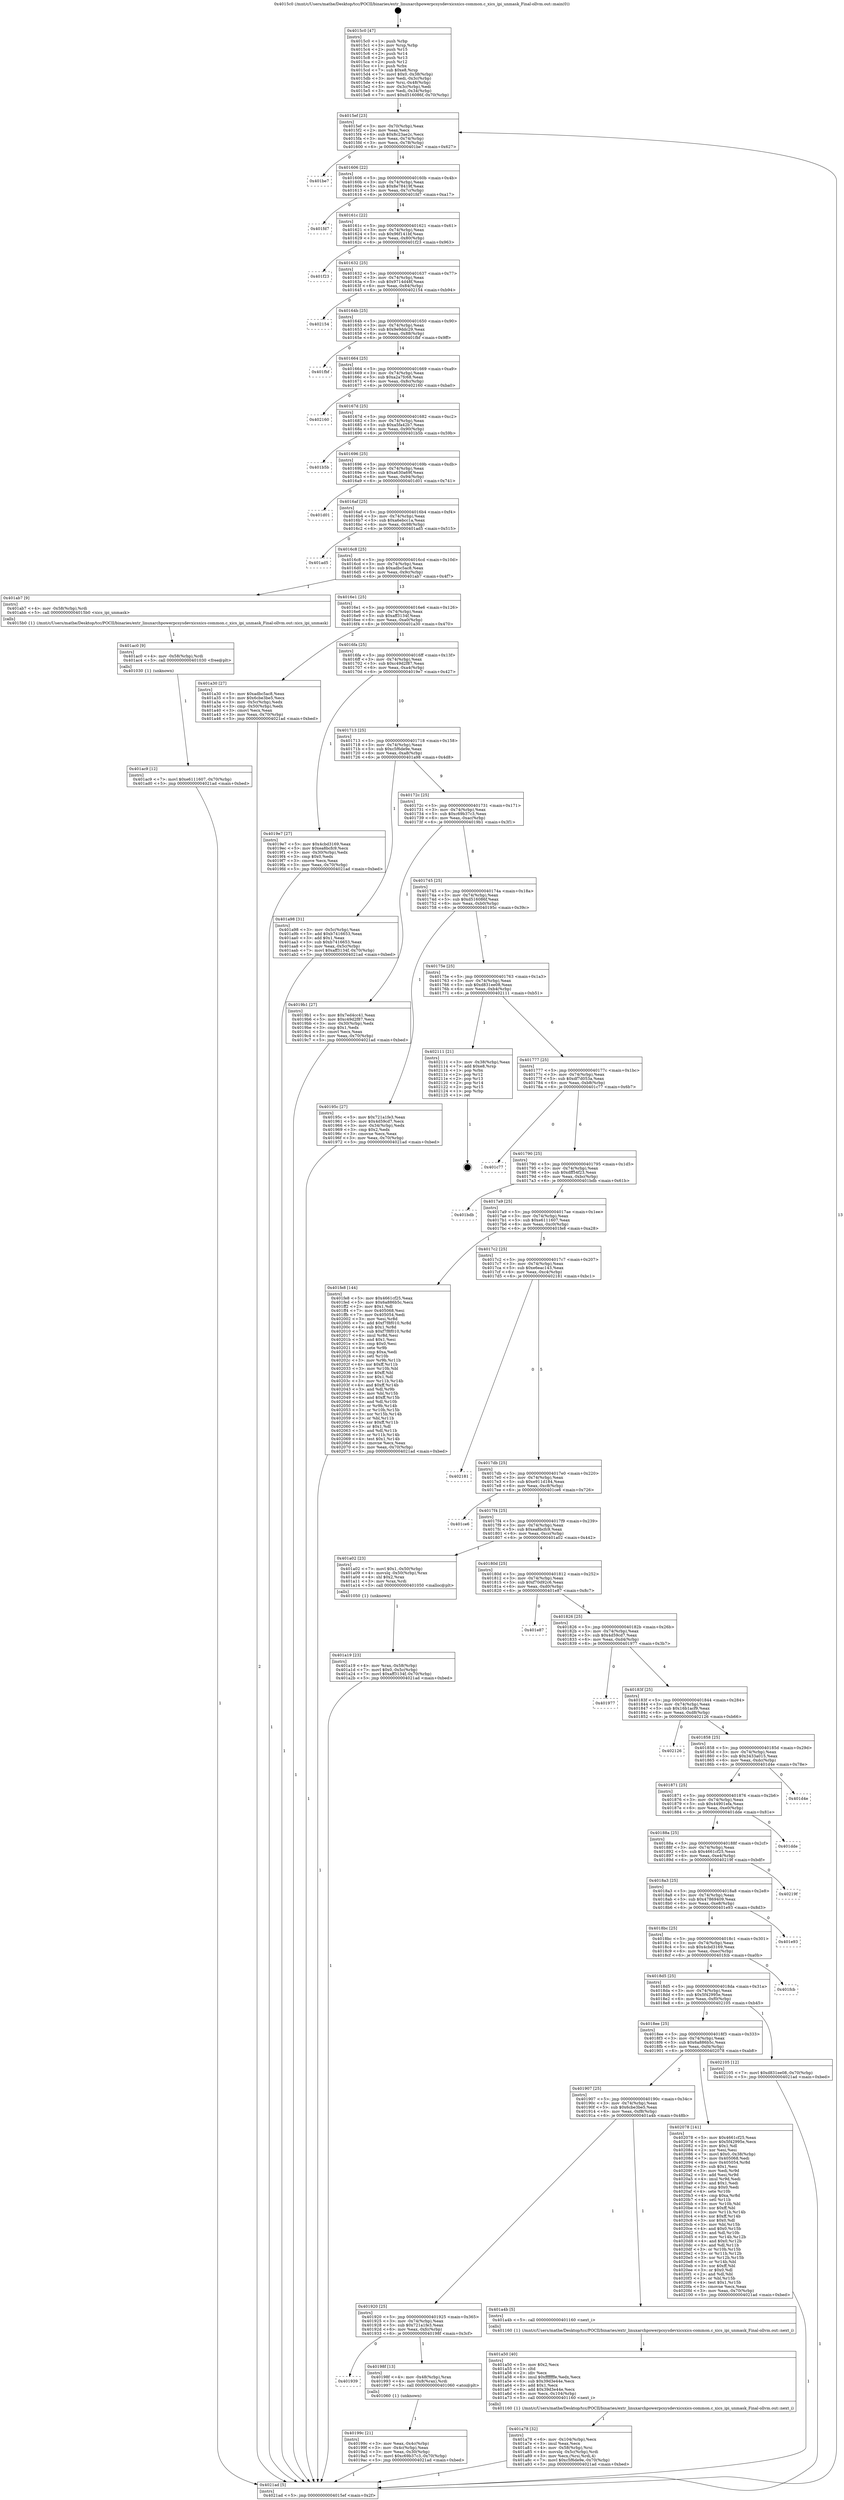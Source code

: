 digraph "0x4015c0" {
  label = "0x4015c0 (/mnt/c/Users/mathe/Desktop/tcc/POCII/binaries/extr_linuxarchpowerpcsysdevxicsxics-common.c_xics_ipi_unmask_Final-ollvm.out::main(0))"
  labelloc = "t"
  node[shape=record]

  Entry [label="",width=0.3,height=0.3,shape=circle,fillcolor=black,style=filled]
  "0x4015ef" [label="{
     0x4015ef [23]\l
     | [instrs]\l
     &nbsp;&nbsp;0x4015ef \<+3\>: mov -0x70(%rbp),%eax\l
     &nbsp;&nbsp;0x4015f2 \<+2\>: mov %eax,%ecx\l
     &nbsp;&nbsp;0x4015f4 \<+6\>: sub $0x8c23ae2c,%ecx\l
     &nbsp;&nbsp;0x4015fa \<+3\>: mov %eax,-0x74(%rbp)\l
     &nbsp;&nbsp;0x4015fd \<+3\>: mov %ecx,-0x78(%rbp)\l
     &nbsp;&nbsp;0x401600 \<+6\>: je 0000000000401be7 \<main+0x627\>\l
  }"]
  "0x401be7" [label="{
     0x401be7\l
  }", style=dashed]
  "0x401606" [label="{
     0x401606 [22]\l
     | [instrs]\l
     &nbsp;&nbsp;0x401606 \<+5\>: jmp 000000000040160b \<main+0x4b\>\l
     &nbsp;&nbsp;0x40160b \<+3\>: mov -0x74(%rbp),%eax\l
     &nbsp;&nbsp;0x40160e \<+5\>: sub $0x8e78419f,%eax\l
     &nbsp;&nbsp;0x401613 \<+3\>: mov %eax,-0x7c(%rbp)\l
     &nbsp;&nbsp;0x401616 \<+6\>: je 0000000000401fd7 \<main+0xa17\>\l
  }"]
  Exit [label="",width=0.3,height=0.3,shape=circle,fillcolor=black,style=filled,peripheries=2]
  "0x401fd7" [label="{
     0x401fd7\l
  }", style=dashed]
  "0x40161c" [label="{
     0x40161c [22]\l
     | [instrs]\l
     &nbsp;&nbsp;0x40161c \<+5\>: jmp 0000000000401621 \<main+0x61\>\l
     &nbsp;&nbsp;0x401621 \<+3\>: mov -0x74(%rbp),%eax\l
     &nbsp;&nbsp;0x401624 \<+5\>: sub $0x96f141bf,%eax\l
     &nbsp;&nbsp;0x401629 \<+3\>: mov %eax,-0x80(%rbp)\l
     &nbsp;&nbsp;0x40162c \<+6\>: je 0000000000401f23 \<main+0x963\>\l
  }"]
  "0x401ac9" [label="{
     0x401ac9 [12]\l
     | [instrs]\l
     &nbsp;&nbsp;0x401ac9 \<+7\>: movl $0xe6111607,-0x70(%rbp)\l
     &nbsp;&nbsp;0x401ad0 \<+5\>: jmp 00000000004021ad \<main+0xbed\>\l
  }"]
  "0x401f23" [label="{
     0x401f23\l
  }", style=dashed]
  "0x401632" [label="{
     0x401632 [25]\l
     | [instrs]\l
     &nbsp;&nbsp;0x401632 \<+5\>: jmp 0000000000401637 \<main+0x77\>\l
     &nbsp;&nbsp;0x401637 \<+3\>: mov -0x74(%rbp),%eax\l
     &nbsp;&nbsp;0x40163a \<+5\>: sub $0x9714d48f,%eax\l
     &nbsp;&nbsp;0x40163f \<+6\>: mov %eax,-0x84(%rbp)\l
     &nbsp;&nbsp;0x401645 \<+6\>: je 0000000000402154 \<main+0xb94\>\l
  }"]
  "0x401ac0" [label="{
     0x401ac0 [9]\l
     | [instrs]\l
     &nbsp;&nbsp;0x401ac0 \<+4\>: mov -0x58(%rbp),%rdi\l
     &nbsp;&nbsp;0x401ac4 \<+5\>: call 0000000000401030 \<free@plt\>\l
     | [calls]\l
     &nbsp;&nbsp;0x401030 \{1\} (unknown)\l
  }"]
  "0x402154" [label="{
     0x402154\l
  }", style=dashed]
  "0x40164b" [label="{
     0x40164b [25]\l
     | [instrs]\l
     &nbsp;&nbsp;0x40164b \<+5\>: jmp 0000000000401650 \<main+0x90\>\l
     &nbsp;&nbsp;0x401650 \<+3\>: mov -0x74(%rbp),%eax\l
     &nbsp;&nbsp;0x401653 \<+5\>: sub $0x9e9ddc29,%eax\l
     &nbsp;&nbsp;0x401658 \<+6\>: mov %eax,-0x88(%rbp)\l
     &nbsp;&nbsp;0x40165e \<+6\>: je 0000000000401fbf \<main+0x9ff\>\l
  }"]
  "0x401a78" [label="{
     0x401a78 [32]\l
     | [instrs]\l
     &nbsp;&nbsp;0x401a78 \<+6\>: mov -0x104(%rbp),%ecx\l
     &nbsp;&nbsp;0x401a7e \<+3\>: imul %eax,%ecx\l
     &nbsp;&nbsp;0x401a81 \<+4\>: mov -0x58(%rbp),%rsi\l
     &nbsp;&nbsp;0x401a85 \<+4\>: movslq -0x5c(%rbp),%rdi\l
     &nbsp;&nbsp;0x401a89 \<+3\>: mov %ecx,(%rsi,%rdi,4)\l
     &nbsp;&nbsp;0x401a8c \<+7\>: movl $0xc5f6de9e,-0x70(%rbp)\l
     &nbsp;&nbsp;0x401a93 \<+5\>: jmp 00000000004021ad \<main+0xbed\>\l
  }"]
  "0x401fbf" [label="{
     0x401fbf\l
  }", style=dashed]
  "0x401664" [label="{
     0x401664 [25]\l
     | [instrs]\l
     &nbsp;&nbsp;0x401664 \<+5\>: jmp 0000000000401669 \<main+0xa9\>\l
     &nbsp;&nbsp;0x401669 \<+3\>: mov -0x74(%rbp),%eax\l
     &nbsp;&nbsp;0x40166c \<+5\>: sub $0xa2a7fc68,%eax\l
     &nbsp;&nbsp;0x401671 \<+6\>: mov %eax,-0x8c(%rbp)\l
     &nbsp;&nbsp;0x401677 \<+6\>: je 0000000000402160 \<main+0xba0\>\l
  }"]
  "0x401a50" [label="{
     0x401a50 [40]\l
     | [instrs]\l
     &nbsp;&nbsp;0x401a50 \<+5\>: mov $0x2,%ecx\l
     &nbsp;&nbsp;0x401a55 \<+1\>: cltd\l
     &nbsp;&nbsp;0x401a56 \<+2\>: idiv %ecx\l
     &nbsp;&nbsp;0x401a58 \<+6\>: imul $0xfffffffe,%edx,%ecx\l
     &nbsp;&nbsp;0x401a5e \<+6\>: sub $0x39d3e44e,%ecx\l
     &nbsp;&nbsp;0x401a64 \<+3\>: add $0x1,%ecx\l
     &nbsp;&nbsp;0x401a67 \<+6\>: add $0x39d3e44e,%ecx\l
     &nbsp;&nbsp;0x401a6d \<+6\>: mov %ecx,-0x104(%rbp)\l
     &nbsp;&nbsp;0x401a73 \<+5\>: call 0000000000401160 \<next_i\>\l
     | [calls]\l
     &nbsp;&nbsp;0x401160 \{1\} (/mnt/c/Users/mathe/Desktop/tcc/POCII/binaries/extr_linuxarchpowerpcsysdevxicsxics-common.c_xics_ipi_unmask_Final-ollvm.out::next_i)\l
  }"]
  "0x402160" [label="{
     0x402160\l
  }", style=dashed]
  "0x40167d" [label="{
     0x40167d [25]\l
     | [instrs]\l
     &nbsp;&nbsp;0x40167d \<+5\>: jmp 0000000000401682 \<main+0xc2\>\l
     &nbsp;&nbsp;0x401682 \<+3\>: mov -0x74(%rbp),%eax\l
     &nbsp;&nbsp;0x401685 \<+5\>: sub $0xa5fa42b7,%eax\l
     &nbsp;&nbsp;0x40168a \<+6\>: mov %eax,-0x90(%rbp)\l
     &nbsp;&nbsp;0x401690 \<+6\>: je 0000000000401b5b \<main+0x59b\>\l
  }"]
  "0x401a19" [label="{
     0x401a19 [23]\l
     | [instrs]\l
     &nbsp;&nbsp;0x401a19 \<+4\>: mov %rax,-0x58(%rbp)\l
     &nbsp;&nbsp;0x401a1d \<+7\>: movl $0x0,-0x5c(%rbp)\l
     &nbsp;&nbsp;0x401a24 \<+7\>: movl $0xaff3134f,-0x70(%rbp)\l
     &nbsp;&nbsp;0x401a2b \<+5\>: jmp 00000000004021ad \<main+0xbed\>\l
  }"]
  "0x401b5b" [label="{
     0x401b5b\l
  }", style=dashed]
  "0x401696" [label="{
     0x401696 [25]\l
     | [instrs]\l
     &nbsp;&nbsp;0x401696 \<+5\>: jmp 000000000040169b \<main+0xdb\>\l
     &nbsp;&nbsp;0x40169b \<+3\>: mov -0x74(%rbp),%eax\l
     &nbsp;&nbsp;0x40169e \<+5\>: sub $0xa630a69f,%eax\l
     &nbsp;&nbsp;0x4016a3 \<+6\>: mov %eax,-0x94(%rbp)\l
     &nbsp;&nbsp;0x4016a9 \<+6\>: je 0000000000401d01 \<main+0x741\>\l
  }"]
  "0x40199c" [label="{
     0x40199c [21]\l
     | [instrs]\l
     &nbsp;&nbsp;0x40199c \<+3\>: mov %eax,-0x4c(%rbp)\l
     &nbsp;&nbsp;0x40199f \<+3\>: mov -0x4c(%rbp),%eax\l
     &nbsp;&nbsp;0x4019a2 \<+3\>: mov %eax,-0x30(%rbp)\l
     &nbsp;&nbsp;0x4019a5 \<+7\>: movl $0xc69b37c3,-0x70(%rbp)\l
     &nbsp;&nbsp;0x4019ac \<+5\>: jmp 00000000004021ad \<main+0xbed\>\l
  }"]
  "0x401d01" [label="{
     0x401d01\l
  }", style=dashed]
  "0x4016af" [label="{
     0x4016af [25]\l
     | [instrs]\l
     &nbsp;&nbsp;0x4016af \<+5\>: jmp 00000000004016b4 \<main+0xf4\>\l
     &nbsp;&nbsp;0x4016b4 \<+3\>: mov -0x74(%rbp),%eax\l
     &nbsp;&nbsp;0x4016b7 \<+5\>: sub $0xa6ebcc1a,%eax\l
     &nbsp;&nbsp;0x4016bc \<+6\>: mov %eax,-0x98(%rbp)\l
     &nbsp;&nbsp;0x4016c2 \<+6\>: je 0000000000401ad5 \<main+0x515\>\l
  }"]
  "0x401939" [label="{
     0x401939\l
  }", style=dashed]
  "0x401ad5" [label="{
     0x401ad5\l
  }", style=dashed]
  "0x4016c8" [label="{
     0x4016c8 [25]\l
     | [instrs]\l
     &nbsp;&nbsp;0x4016c8 \<+5\>: jmp 00000000004016cd \<main+0x10d\>\l
     &nbsp;&nbsp;0x4016cd \<+3\>: mov -0x74(%rbp),%eax\l
     &nbsp;&nbsp;0x4016d0 \<+5\>: sub $0xadbc5ac8,%eax\l
     &nbsp;&nbsp;0x4016d5 \<+6\>: mov %eax,-0x9c(%rbp)\l
     &nbsp;&nbsp;0x4016db \<+6\>: je 0000000000401ab7 \<main+0x4f7\>\l
  }"]
  "0x40198f" [label="{
     0x40198f [13]\l
     | [instrs]\l
     &nbsp;&nbsp;0x40198f \<+4\>: mov -0x48(%rbp),%rax\l
     &nbsp;&nbsp;0x401993 \<+4\>: mov 0x8(%rax),%rdi\l
     &nbsp;&nbsp;0x401997 \<+5\>: call 0000000000401060 \<atoi@plt\>\l
     | [calls]\l
     &nbsp;&nbsp;0x401060 \{1\} (unknown)\l
  }"]
  "0x401ab7" [label="{
     0x401ab7 [9]\l
     | [instrs]\l
     &nbsp;&nbsp;0x401ab7 \<+4\>: mov -0x58(%rbp),%rdi\l
     &nbsp;&nbsp;0x401abb \<+5\>: call 00000000004015b0 \<xics_ipi_unmask\>\l
     | [calls]\l
     &nbsp;&nbsp;0x4015b0 \{1\} (/mnt/c/Users/mathe/Desktop/tcc/POCII/binaries/extr_linuxarchpowerpcsysdevxicsxics-common.c_xics_ipi_unmask_Final-ollvm.out::xics_ipi_unmask)\l
  }"]
  "0x4016e1" [label="{
     0x4016e1 [25]\l
     | [instrs]\l
     &nbsp;&nbsp;0x4016e1 \<+5\>: jmp 00000000004016e6 \<main+0x126\>\l
     &nbsp;&nbsp;0x4016e6 \<+3\>: mov -0x74(%rbp),%eax\l
     &nbsp;&nbsp;0x4016e9 \<+5\>: sub $0xaff3134f,%eax\l
     &nbsp;&nbsp;0x4016ee \<+6\>: mov %eax,-0xa0(%rbp)\l
     &nbsp;&nbsp;0x4016f4 \<+6\>: je 0000000000401a30 \<main+0x470\>\l
  }"]
  "0x401920" [label="{
     0x401920 [25]\l
     | [instrs]\l
     &nbsp;&nbsp;0x401920 \<+5\>: jmp 0000000000401925 \<main+0x365\>\l
     &nbsp;&nbsp;0x401925 \<+3\>: mov -0x74(%rbp),%eax\l
     &nbsp;&nbsp;0x401928 \<+5\>: sub $0x721a1fe3,%eax\l
     &nbsp;&nbsp;0x40192d \<+6\>: mov %eax,-0xfc(%rbp)\l
     &nbsp;&nbsp;0x401933 \<+6\>: je 000000000040198f \<main+0x3cf\>\l
  }"]
  "0x401a30" [label="{
     0x401a30 [27]\l
     | [instrs]\l
     &nbsp;&nbsp;0x401a30 \<+5\>: mov $0xadbc5ac8,%eax\l
     &nbsp;&nbsp;0x401a35 \<+5\>: mov $0x6cbe3be5,%ecx\l
     &nbsp;&nbsp;0x401a3a \<+3\>: mov -0x5c(%rbp),%edx\l
     &nbsp;&nbsp;0x401a3d \<+3\>: cmp -0x50(%rbp),%edx\l
     &nbsp;&nbsp;0x401a40 \<+3\>: cmovl %ecx,%eax\l
     &nbsp;&nbsp;0x401a43 \<+3\>: mov %eax,-0x70(%rbp)\l
     &nbsp;&nbsp;0x401a46 \<+5\>: jmp 00000000004021ad \<main+0xbed\>\l
  }"]
  "0x4016fa" [label="{
     0x4016fa [25]\l
     | [instrs]\l
     &nbsp;&nbsp;0x4016fa \<+5\>: jmp 00000000004016ff \<main+0x13f\>\l
     &nbsp;&nbsp;0x4016ff \<+3\>: mov -0x74(%rbp),%eax\l
     &nbsp;&nbsp;0x401702 \<+5\>: sub $0xc49d2f87,%eax\l
     &nbsp;&nbsp;0x401707 \<+6\>: mov %eax,-0xa4(%rbp)\l
     &nbsp;&nbsp;0x40170d \<+6\>: je 00000000004019e7 \<main+0x427\>\l
  }"]
  "0x401a4b" [label="{
     0x401a4b [5]\l
     | [instrs]\l
     &nbsp;&nbsp;0x401a4b \<+5\>: call 0000000000401160 \<next_i\>\l
     | [calls]\l
     &nbsp;&nbsp;0x401160 \{1\} (/mnt/c/Users/mathe/Desktop/tcc/POCII/binaries/extr_linuxarchpowerpcsysdevxicsxics-common.c_xics_ipi_unmask_Final-ollvm.out::next_i)\l
  }"]
  "0x4019e7" [label="{
     0x4019e7 [27]\l
     | [instrs]\l
     &nbsp;&nbsp;0x4019e7 \<+5\>: mov $0x4cbd3169,%eax\l
     &nbsp;&nbsp;0x4019ec \<+5\>: mov $0xea8bcfc9,%ecx\l
     &nbsp;&nbsp;0x4019f1 \<+3\>: mov -0x30(%rbp),%edx\l
     &nbsp;&nbsp;0x4019f4 \<+3\>: cmp $0x0,%edx\l
     &nbsp;&nbsp;0x4019f7 \<+3\>: cmove %ecx,%eax\l
     &nbsp;&nbsp;0x4019fa \<+3\>: mov %eax,-0x70(%rbp)\l
     &nbsp;&nbsp;0x4019fd \<+5\>: jmp 00000000004021ad \<main+0xbed\>\l
  }"]
  "0x401713" [label="{
     0x401713 [25]\l
     | [instrs]\l
     &nbsp;&nbsp;0x401713 \<+5\>: jmp 0000000000401718 \<main+0x158\>\l
     &nbsp;&nbsp;0x401718 \<+3\>: mov -0x74(%rbp),%eax\l
     &nbsp;&nbsp;0x40171b \<+5\>: sub $0xc5f6de9e,%eax\l
     &nbsp;&nbsp;0x401720 \<+6\>: mov %eax,-0xa8(%rbp)\l
     &nbsp;&nbsp;0x401726 \<+6\>: je 0000000000401a98 \<main+0x4d8\>\l
  }"]
  "0x401907" [label="{
     0x401907 [25]\l
     | [instrs]\l
     &nbsp;&nbsp;0x401907 \<+5\>: jmp 000000000040190c \<main+0x34c\>\l
     &nbsp;&nbsp;0x40190c \<+3\>: mov -0x74(%rbp),%eax\l
     &nbsp;&nbsp;0x40190f \<+5\>: sub $0x6cbe3be5,%eax\l
     &nbsp;&nbsp;0x401914 \<+6\>: mov %eax,-0xf8(%rbp)\l
     &nbsp;&nbsp;0x40191a \<+6\>: je 0000000000401a4b \<main+0x48b\>\l
  }"]
  "0x401a98" [label="{
     0x401a98 [31]\l
     | [instrs]\l
     &nbsp;&nbsp;0x401a98 \<+3\>: mov -0x5c(%rbp),%eax\l
     &nbsp;&nbsp;0x401a9b \<+5\>: add $0xb7416653,%eax\l
     &nbsp;&nbsp;0x401aa0 \<+3\>: add $0x1,%eax\l
     &nbsp;&nbsp;0x401aa3 \<+5\>: sub $0xb7416653,%eax\l
     &nbsp;&nbsp;0x401aa8 \<+3\>: mov %eax,-0x5c(%rbp)\l
     &nbsp;&nbsp;0x401aab \<+7\>: movl $0xaff3134f,-0x70(%rbp)\l
     &nbsp;&nbsp;0x401ab2 \<+5\>: jmp 00000000004021ad \<main+0xbed\>\l
  }"]
  "0x40172c" [label="{
     0x40172c [25]\l
     | [instrs]\l
     &nbsp;&nbsp;0x40172c \<+5\>: jmp 0000000000401731 \<main+0x171\>\l
     &nbsp;&nbsp;0x401731 \<+3\>: mov -0x74(%rbp),%eax\l
     &nbsp;&nbsp;0x401734 \<+5\>: sub $0xc69b37c3,%eax\l
     &nbsp;&nbsp;0x401739 \<+6\>: mov %eax,-0xac(%rbp)\l
     &nbsp;&nbsp;0x40173f \<+6\>: je 00000000004019b1 \<main+0x3f1\>\l
  }"]
  "0x402078" [label="{
     0x402078 [141]\l
     | [instrs]\l
     &nbsp;&nbsp;0x402078 \<+5\>: mov $0x4661cf25,%eax\l
     &nbsp;&nbsp;0x40207d \<+5\>: mov $0x5f42995e,%ecx\l
     &nbsp;&nbsp;0x402082 \<+2\>: mov $0x1,%dl\l
     &nbsp;&nbsp;0x402084 \<+2\>: xor %esi,%esi\l
     &nbsp;&nbsp;0x402086 \<+7\>: movl $0x0,-0x38(%rbp)\l
     &nbsp;&nbsp;0x40208d \<+7\>: mov 0x405068,%edi\l
     &nbsp;&nbsp;0x402094 \<+8\>: mov 0x405054,%r8d\l
     &nbsp;&nbsp;0x40209c \<+3\>: sub $0x1,%esi\l
     &nbsp;&nbsp;0x40209f \<+3\>: mov %edi,%r9d\l
     &nbsp;&nbsp;0x4020a2 \<+3\>: add %esi,%r9d\l
     &nbsp;&nbsp;0x4020a5 \<+4\>: imul %r9d,%edi\l
     &nbsp;&nbsp;0x4020a9 \<+3\>: and $0x1,%edi\l
     &nbsp;&nbsp;0x4020ac \<+3\>: cmp $0x0,%edi\l
     &nbsp;&nbsp;0x4020af \<+4\>: sete %r10b\l
     &nbsp;&nbsp;0x4020b3 \<+4\>: cmp $0xa,%r8d\l
     &nbsp;&nbsp;0x4020b7 \<+4\>: setl %r11b\l
     &nbsp;&nbsp;0x4020bb \<+3\>: mov %r10b,%bl\l
     &nbsp;&nbsp;0x4020be \<+3\>: xor $0xff,%bl\l
     &nbsp;&nbsp;0x4020c1 \<+3\>: mov %r11b,%r14b\l
     &nbsp;&nbsp;0x4020c4 \<+4\>: xor $0xff,%r14b\l
     &nbsp;&nbsp;0x4020c8 \<+3\>: xor $0x0,%dl\l
     &nbsp;&nbsp;0x4020cb \<+3\>: mov %bl,%r15b\l
     &nbsp;&nbsp;0x4020ce \<+4\>: and $0x0,%r15b\l
     &nbsp;&nbsp;0x4020d2 \<+3\>: and %dl,%r10b\l
     &nbsp;&nbsp;0x4020d5 \<+3\>: mov %r14b,%r12b\l
     &nbsp;&nbsp;0x4020d8 \<+4\>: and $0x0,%r12b\l
     &nbsp;&nbsp;0x4020dc \<+3\>: and %dl,%r11b\l
     &nbsp;&nbsp;0x4020df \<+3\>: or %r10b,%r15b\l
     &nbsp;&nbsp;0x4020e2 \<+3\>: or %r11b,%r12b\l
     &nbsp;&nbsp;0x4020e5 \<+3\>: xor %r12b,%r15b\l
     &nbsp;&nbsp;0x4020e8 \<+3\>: or %r14b,%bl\l
     &nbsp;&nbsp;0x4020eb \<+3\>: xor $0xff,%bl\l
     &nbsp;&nbsp;0x4020ee \<+3\>: or $0x0,%dl\l
     &nbsp;&nbsp;0x4020f1 \<+2\>: and %dl,%bl\l
     &nbsp;&nbsp;0x4020f3 \<+3\>: or %bl,%r15b\l
     &nbsp;&nbsp;0x4020f6 \<+4\>: test $0x1,%r15b\l
     &nbsp;&nbsp;0x4020fa \<+3\>: cmovne %ecx,%eax\l
     &nbsp;&nbsp;0x4020fd \<+3\>: mov %eax,-0x70(%rbp)\l
     &nbsp;&nbsp;0x402100 \<+5\>: jmp 00000000004021ad \<main+0xbed\>\l
  }"]
  "0x4019b1" [label="{
     0x4019b1 [27]\l
     | [instrs]\l
     &nbsp;&nbsp;0x4019b1 \<+5\>: mov $0x7ed4cc41,%eax\l
     &nbsp;&nbsp;0x4019b6 \<+5\>: mov $0xc49d2f87,%ecx\l
     &nbsp;&nbsp;0x4019bb \<+3\>: mov -0x30(%rbp),%edx\l
     &nbsp;&nbsp;0x4019be \<+3\>: cmp $0x1,%edx\l
     &nbsp;&nbsp;0x4019c1 \<+3\>: cmovl %ecx,%eax\l
     &nbsp;&nbsp;0x4019c4 \<+3\>: mov %eax,-0x70(%rbp)\l
     &nbsp;&nbsp;0x4019c7 \<+5\>: jmp 00000000004021ad \<main+0xbed\>\l
  }"]
  "0x401745" [label="{
     0x401745 [25]\l
     | [instrs]\l
     &nbsp;&nbsp;0x401745 \<+5\>: jmp 000000000040174a \<main+0x18a\>\l
     &nbsp;&nbsp;0x40174a \<+3\>: mov -0x74(%rbp),%eax\l
     &nbsp;&nbsp;0x40174d \<+5\>: sub $0xd516086f,%eax\l
     &nbsp;&nbsp;0x401752 \<+6\>: mov %eax,-0xb0(%rbp)\l
     &nbsp;&nbsp;0x401758 \<+6\>: je 000000000040195c \<main+0x39c\>\l
  }"]
  "0x4018ee" [label="{
     0x4018ee [25]\l
     | [instrs]\l
     &nbsp;&nbsp;0x4018ee \<+5\>: jmp 00000000004018f3 \<main+0x333\>\l
     &nbsp;&nbsp;0x4018f3 \<+3\>: mov -0x74(%rbp),%eax\l
     &nbsp;&nbsp;0x4018f6 \<+5\>: sub $0x6a886b5c,%eax\l
     &nbsp;&nbsp;0x4018fb \<+6\>: mov %eax,-0xf4(%rbp)\l
     &nbsp;&nbsp;0x401901 \<+6\>: je 0000000000402078 \<main+0xab8\>\l
  }"]
  "0x40195c" [label="{
     0x40195c [27]\l
     | [instrs]\l
     &nbsp;&nbsp;0x40195c \<+5\>: mov $0x721a1fe3,%eax\l
     &nbsp;&nbsp;0x401961 \<+5\>: mov $0x4d59cd7,%ecx\l
     &nbsp;&nbsp;0x401966 \<+3\>: mov -0x34(%rbp),%edx\l
     &nbsp;&nbsp;0x401969 \<+3\>: cmp $0x2,%edx\l
     &nbsp;&nbsp;0x40196c \<+3\>: cmovne %ecx,%eax\l
     &nbsp;&nbsp;0x40196f \<+3\>: mov %eax,-0x70(%rbp)\l
     &nbsp;&nbsp;0x401972 \<+5\>: jmp 00000000004021ad \<main+0xbed\>\l
  }"]
  "0x40175e" [label="{
     0x40175e [25]\l
     | [instrs]\l
     &nbsp;&nbsp;0x40175e \<+5\>: jmp 0000000000401763 \<main+0x1a3\>\l
     &nbsp;&nbsp;0x401763 \<+3\>: mov -0x74(%rbp),%eax\l
     &nbsp;&nbsp;0x401766 \<+5\>: sub $0xd831ee08,%eax\l
     &nbsp;&nbsp;0x40176b \<+6\>: mov %eax,-0xb4(%rbp)\l
     &nbsp;&nbsp;0x401771 \<+6\>: je 0000000000402111 \<main+0xb51\>\l
  }"]
  "0x4021ad" [label="{
     0x4021ad [5]\l
     | [instrs]\l
     &nbsp;&nbsp;0x4021ad \<+5\>: jmp 00000000004015ef \<main+0x2f\>\l
  }"]
  "0x4015c0" [label="{
     0x4015c0 [47]\l
     | [instrs]\l
     &nbsp;&nbsp;0x4015c0 \<+1\>: push %rbp\l
     &nbsp;&nbsp;0x4015c1 \<+3\>: mov %rsp,%rbp\l
     &nbsp;&nbsp;0x4015c4 \<+2\>: push %r15\l
     &nbsp;&nbsp;0x4015c6 \<+2\>: push %r14\l
     &nbsp;&nbsp;0x4015c8 \<+2\>: push %r13\l
     &nbsp;&nbsp;0x4015ca \<+2\>: push %r12\l
     &nbsp;&nbsp;0x4015cc \<+1\>: push %rbx\l
     &nbsp;&nbsp;0x4015cd \<+7\>: sub $0xe8,%rsp\l
     &nbsp;&nbsp;0x4015d4 \<+7\>: movl $0x0,-0x38(%rbp)\l
     &nbsp;&nbsp;0x4015db \<+3\>: mov %edi,-0x3c(%rbp)\l
     &nbsp;&nbsp;0x4015de \<+4\>: mov %rsi,-0x48(%rbp)\l
     &nbsp;&nbsp;0x4015e2 \<+3\>: mov -0x3c(%rbp),%edi\l
     &nbsp;&nbsp;0x4015e5 \<+3\>: mov %edi,-0x34(%rbp)\l
     &nbsp;&nbsp;0x4015e8 \<+7\>: movl $0xd516086f,-0x70(%rbp)\l
  }"]
  "0x402105" [label="{
     0x402105 [12]\l
     | [instrs]\l
     &nbsp;&nbsp;0x402105 \<+7\>: movl $0xd831ee08,-0x70(%rbp)\l
     &nbsp;&nbsp;0x40210c \<+5\>: jmp 00000000004021ad \<main+0xbed\>\l
  }"]
  "0x402111" [label="{
     0x402111 [21]\l
     | [instrs]\l
     &nbsp;&nbsp;0x402111 \<+3\>: mov -0x38(%rbp),%eax\l
     &nbsp;&nbsp;0x402114 \<+7\>: add $0xe8,%rsp\l
     &nbsp;&nbsp;0x40211b \<+1\>: pop %rbx\l
     &nbsp;&nbsp;0x40211c \<+2\>: pop %r12\l
     &nbsp;&nbsp;0x40211e \<+2\>: pop %r13\l
     &nbsp;&nbsp;0x402120 \<+2\>: pop %r14\l
     &nbsp;&nbsp;0x402122 \<+2\>: pop %r15\l
     &nbsp;&nbsp;0x402124 \<+1\>: pop %rbp\l
     &nbsp;&nbsp;0x402125 \<+1\>: ret\l
  }"]
  "0x401777" [label="{
     0x401777 [25]\l
     | [instrs]\l
     &nbsp;&nbsp;0x401777 \<+5\>: jmp 000000000040177c \<main+0x1bc\>\l
     &nbsp;&nbsp;0x40177c \<+3\>: mov -0x74(%rbp),%eax\l
     &nbsp;&nbsp;0x40177f \<+5\>: sub $0xdf7d053a,%eax\l
     &nbsp;&nbsp;0x401784 \<+6\>: mov %eax,-0xb8(%rbp)\l
     &nbsp;&nbsp;0x40178a \<+6\>: je 0000000000401c77 \<main+0x6b7\>\l
  }"]
  "0x4018d5" [label="{
     0x4018d5 [25]\l
     | [instrs]\l
     &nbsp;&nbsp;0x4018d5 \<+5\>: jmp 00000000004018da \<main+0x31a\>\l
     &nbsp;&nbsp;0x4018da \<+3\>: mov -0x74(%rbp),%eax\l
     &nbsp;&nbsp;0x4018dd \<+5\>: sub $0x5f42995e,%eax\l
     &nbsp;&nbsp;0x4018e2 \<+6\>: mov %eax,-0xf0(%rbp)\l
     &nbsp;&nbsp;0x4018e8 \<+6\>: je 0000000000402105 \<main+0xb45\>\l
  }"]
  "0x401c77" [label="{
     0x401c77\l
  }", style=dashed]
  "0x401790" [label="{
     0x401790 [25]\l
     | [instrs]\l
     &nbsp;&nbsp;0x401790 \<+5\>: jmp 0000000000401795 \<main+0x1d5\>\l
     &nbsp;&nbsp;0x401795 \<+3\>: mov -0x74(%rbp),%eax\l
     &nbsp;&nbsp;0x401798 \<+5\>: sub $0xdff54f23,%eax\l
     &nbsp;&nbsp;0x40179d \<+6\>: mov %eax,-0xbc(%rbp)\l
     &nbsp;&nbsp;0x4017a3 \<+6\>: je 0000000000401bdb \<main+0x61b\>\l
  }"]
  "0x401fcb" [label="{
     0x401fcb\l
  }", style=dashed]
  "0x401bdb" [label="{
     0x401bdb\l
  }", style=dashed]
  "0x4017a9" [label="{
     0x4017a9 [25]\l
     | [instrs]\l
     &nbsp;&nbsp;0x4017a9 \<+5\>: jmp 00000000004017ae \<main+0x1ee\>\l
     &nbsp;&nbsp;0x4017ae \<+3\>: mov -0x74(%rbp),%eax\l
     &nbsp;&nbsp;0x4017b1 \<+5\>: sub $0xe6111607,%eax\l
     &nbsp;&nbsp;0x4017b6 \<+6\>: mov %eax,-0xc0(%rbp)\l
     &nbsp;&nbsp;0x4017bc \<+6\>: je 0000000000401fe8 \<main+0xa28\>\l
  }"]
  "0x4018bc" [label="{
     0x4018bc [25]\l
     | [instrs]\l
     &nbsp;&nbsp;0x4018bc \<+5\>: jmp 00000000004018c1 \<main+0x301\>\l
     &nbsp;&nbsp;0x4018c1 \<+3\>: mov -0x74(%rbp),%eax\l
     &nbsp;&nbsp;0x4018c4 \<+5\>: sub $0x4cbd3169,%eax\l
     &nbsp;&nbsp;0x4018c9 \<+6\>: mov %eax,-0xec(%rbp)\l
     &nbsp;&nbsp;0x4018cf \<+6\>: je 0000000000401fcb \<main+0xa0b\>\l
  }"]
  "0x401fe8" [label="{
     0x401fe8 [144]\l
     | [instrs]\l
     &nbsp;&nbsp;0x401fe8 \<+5\>: mov $0x4661cf25,%eax\l
     &nbsp;&nbsp;0x401fed \<+5\>: mov $0x6a886b5c,%ecx\l
     &nbsp;&nbsp;0x401ff2 \<+2\>: mov $0x1,%dl\l
     &nbsp;&nbsp;0x401ff4 \<+7\>: mov 0x405068,%esi\l
     &nbsp;&nbsp;0x401ffb \<+7\>: mov 0x405054,%edi\l
     &nbsp;&nbsp;0x402002 \<+3\>: mov %esi,%r8d\l
     &nbsp;&nbsp;0x402005 \<+7\>: add $0xf7f8f010,%r8d\l
     &nbsp;&nbsp;0x40200c \<+4\>: sub $0x1,%r8d\l
     &nbsp;&nbsp;0x402010 \<+7\>: sub $0xf7f8f010,%r8d\l
     &nbsp;&nbsp;0x402017 \<+4\>: imul %r8d,%esi\l
     &nbsp;&nbsp;0x40201b \<+3\>: and $0x1,%esi\l
     &nbsp;&nbsp;0x40201e \<+3\>: cmp $0x0,%esi\l
     &nbsp;&nbsp;0x402021 \<+4\>: sete %r9b\l
     &nbsp;&nbsp;0x402025 \<+3\>: cmp $0xa,%edi\l
     &nbsp;&nbsp;0x402028 \<+4\>: setl %r10b\l
     &nbsp;&nbsp;0x40202c \<+3\>: mov %r9b,%r11b\l
     &nbsp;&nbsp;0x40202f \<+4\>: xor $0xff,%r11b\l
     &nbsp;&nbsp;0x402033 \<+3\>: mov %r10b,%bl\l
     &nbsp;&nbsp;0x402036 \<+3\>: xor $0xff,%bl\l
     &nbsp;&nbsp;0x402039 \<+3\>: xor $0x1,%dl\l
     &nbsp;&nbsp;0x40203c \<+3\>: mov %r11b,%r14b\l
     &nbsp;&nbsp;0x40203f \<+4\>: and $0xff,%r14b\l
     &nbsp;&nbsp;0x402043 \<+3\>: and %dl,%r9b\l
     &nbsp;&nbsp;0x402046 \<+3\>: mov %bl,%r15b\l
     &nbsp;&nbsp;0x402049 \<+4\>: and $0xff,%r15b\l
     &nbsp;&nbsp;0x40204d \<+3\>: and %dl,%r10b\l
     &nbsp;&nbsp;0x402050 \<+3\>: or %r9b,%r14b\l
     &nbsp;&nbsp;0x402053 \<+3\>: or %r10b,%r15b\l
     &nbsp;&nbsp;0x402056 \<+3\>: xor %r15b,%r14b\l
     &nbsp;&nbsp;0x402059 \<+3\>: or %bl,%r11b\l
     &nbsp;&nbsp;0x40205c \<+4\>: xor $0xff,%r11b\l
     &nbsp;&nbsp;0x402060 \<+3\>: or $0x1,%dl\l
     &nbsp;&nbsp;0x402063 \<+3\>: and %dl,%r11b\l
     &nbsp;&nbsp;0x402066 \<+3\>: or %r11b,%r14b\l
     &nbsp;&nbsp;0x402069 \<+4\>: test $0x1,%r14b\l
     &nbsp;&nbsp;0x40206d \<+3\>: cmovne %ecx,%eax\l
     &nbsp;&nbsp;0x402070 \<+3\>: mov %eax,-0x70(%rbp)\l
     &nbsp;&nbsp;0x402073 \<+5\>: jmp 00000000004021ad \<main+0xbed\>\l
  }"]
  "0x4017c2" [label="{
     0x4017c2 [25]\l
     | [instrs]\l
     &nbsp;&nbsp;0x4017c2 \<+5\>: jmp 00000000004017c7 \<main+0x207\>\l
     &nbsp;&nbsp;0x4017c7 \<+3\>: mov -0x74(%rbp),%eax\l
     &nbsp;&nbsp;0x4017ca \<+5\>: sub $0xe6eac143,%eax\l
     &nbsp;&nbsp;0x4017cf \<+6\>: mov %eax,-0xc4(%rbp)\l
     &nbsp;&nbsp;0x4017d5 \<+6\>: je 0000000000402181 \<main+0xbc1\>\l
  }"]
  "0x401e93" [label="{
     0x401e93\l
  }", style=dashed]
  "0x402181" [label="{
     0x402181\l
  }", style=dashed]
  "0x4017db" [label="{
     0x4017db [25]\l
     | [instrs]\l
     &nbsp;&nbsp;0x4017db \<+5\>: jmp 00000000004017e0 \<main+0x220\>\l
     &nbsp;&nbsp;0x4017e0 \<+3\>: mov -0x74(%rbp),%eax\l
     &nbsp;&nbsp;0x4017e3 \<+5\>: sub $0xe911d184,%eax\l
     &nbsp;&nbsp;0x4017e8 \<+6\>: mov %eax,-0xc8(%rbp)\l
     &nbsp;&nbsp;0x4017ee \<+6\>: je 0000000000401ce6 \<main+0x726\>\l
  }"]
  "0x4018a3" [label="{
     0x4018a3 [25]\l
     | [instrs]\l
     &nbsp;&nbsp;0x4018a3 \<+5\>: jmp 00000000004018a8 \<main+0x2e8\>\l
     &nbsp;&nbsp;0x4018a8 \<+3\>: mov -0x74(%rbp),%eax\l
     &nbsp;&nbsp;0x4018ab \<+5\>: sub $0x47869409,%eax\l
     &nbsp;&nbsp;0x4018b0 \<+6\>: mov %eax,-0xe8(%rbp)\l
     &nbsp;&nbsp;0x4018b6 \<+6\>: je 0000000000401e93 \<main+0x8d3\>\l
  }"]
  "0x401ce6" [label="{
     0x401ce6\l
  }", style=dashed]
  "0x4017f4" [label="{
     0x4017f4 [25]\l
     | [instrs]\l
     &nbsp;&nbsp;0x4017f4 \<+5\>: jmp 00000000004017f9 \<main+0x239\>\l
     &nbsp;&nbsp;0x4017f9 \<+3\>: mov -0x74(%rbp),%eax\l
     &nbsp;&nbsp;0x4017fc \<+5\>: sub $0xea8bcfc9,%eax\l
     &nbsp;&nbsp;0x401801 \<+6\>: mov %eax,-0xcc(%rbp)\l
     &nbsp;&nbsp;0x401807 \<+6\>: je 0000000000401a02 \<main+0x442\>\l
  }"]
  "0x40219f" [label="{
     0x40219f\l
  }", style=dashed]
  "0x401a02" [label="{
     0x401a02 [23]\l
     | [instrs]\l
     &nbsp;&nbsp;0x401a02 \<+7\>: movl $0x1,-0x50(%rbp)\l
     &nbsp;&nbsp;0x401a09 \<+4\>: movslq -0x50(%rbp),%rax\l
     &nbsp;&nbsp;0x401a0d \<+4\>: shl $0x2,%rax\l
     &nbsp;&nbsp;0x401a11 \<+3\>: mov %rax,%rdi\l
     &nbsp;&nbsp;0x401a14 \<+5\>: call 0000000000401050 \<malloc@plt\>\l
     | [calls]\l
     &nbsp;&nbsp;0x401050 \{1\} (unknown)\l
  }"]
  "0x40180d" [label="{
     0x40180d [25]\l
     | [instrs]\l
     &nbsp;&nbsp;0x40180d \<+5\>: jmp 0000000000401812 \<main+0x252\>\l
     &nbsp;&nbsp;0x401812 \<+3\>: mov -0x74(%rbp),%eax\l
     &nbsp;&nbsp;0x401815 \<+5\>: sub $0xf70d92c6,%eax\l
     &nbsp;&nbsp;0x40181a \<+6\>: mov %eax,-0xd0(%rbp)\l
     &nbsp;&nbsp;0x401820 \<+6\>: je 0000000000401e87 \<main+0x8c7\>\l
  }"]
  "0x40188a" [label="{
     0x40188a [25]\l
     | [instrs]\l
     &nbsp;&nbsp;0x40188a \<+5\>: jmp 000000000040188f \<main+0x2cf\>\l
     &nbsp;&nbsp;0x40188f \<+3\>: mov -0x74(%rbp),%eax\l
     &nbsp;&nbsp;0x401892 \<+5\>: sub $0x4661cf25,%eax\l
     &nbsp;&nbsp;0x401897 \<+6\>: mov %eax,-0xe4(%rbp)\l
     &nbsp;&nbsp;0x40189d \<+6\>: je 000000000040219f \<main+0xbdf\>\l
  }"]
  "0x401e87" [label="{
     0x401e87\l
  }", style=dashed]
  "0x401826" [label="{
     0x401826 [25]\l
     | [instrs]\l
     &nbsp;&nbsp;0x401826 \<+5\>: jmp 000000000040182b \<main+0x26b\>\l
     &nbsp;&nbsp;0x40182b \<+3\>: mov -0x74(%rbp),%eax\l
     &nbsp;&nbsp;0x40182e \<+5\>: sub $0x4d59cd7,%eax\l
     &nbsp;&nbsp;0x401833 \<+6\>: mov %eax,-0xd4(%rbp)\l
     &nbsp;&nbsp;0x401839 \<+6\>: je 0000000000401977 \<main+0x3b7\>\l
  }"]
  "0x401dde" [label="{
     0x401dde\l
  }", style=dashed]
  "0x401977" [label="{
     0x401977\l
  }", style=dashed]
  "0x40183f" [label="{
     0x40183f [25]\l
     | [instrs]\l
     &nbsp;&nbsp;0x40183f \<+5\>: jmp 0000000000401844 \<main+0x284\>\l
     &nbsp;&nbsp;0x401844 \<+3\>: mov -0x74(%rbp),%eax\l
     &nbsp;&nbsp;0x401847 \<+5\>: sub $0x16b1acf9,%eax\l
     &nbsp;&nbsp;0x40184c \<+6\>: mov %eax,-0xd8(%rbp)\l
     &nbsp;&nbsp;0x401852 \<+6\>: je 0000000000402126 \<main+0xb66\>\l
  }"]
  "0x401871" [label="{
     0x401871 [25]\l
     | [instrs]\l
     &nbsp;&nbsp;0x401871 \<+5\>: jmp 0000000000401876 \<main+0x2b6\>\l
     &nbsp;&nbsp;0x401876 \<+3\>: mov -0x74(%rbp),%eax\l
     &nbsp;&nbsp;0x401879 \<+5\>: sub $0x44901efa,%eax\l
     &nbsp;&nbsp;0x40187e \<+6\>: mov %eax,-0xe0(%rbp)\l
     &nbsp;&nbsp;0x401884 \<+6\>: je 0000000000401dde \<main+0x81e\>\l
  }"]
  "0x402126" [label="{
     0x402126\l
  }", style=dashed]
  "0x401858" [label="{
     0x401858 [25]\l
     | [instrs]\l
     &nbsp;&nbsp;0x401858 \<+5\>: jmp 000000000040185d \<main+0x29d\>\l
     &nbsp;&nbsp;0x40185d \<+3\>: mov -0x74(%rbp),%eax\l
     &nbsp;&nbsp;0x401860 \<+5\>: sub $0x3433a015,%eax\l
     &nbsp;&nbsp;0x401865 \<+6\>: mov %eax,-0xdc(%rbp)\l
     &nbsp;&nbsp;0x40186b \<+6\>: je 0000000000401d4e \<main+0x78e\>\l
  }"]
  "0x401d4e" [label="{
     0x401d4e\l
  }", style=dashed]
  Entry -> "0x4015c0" [label=" 1"]
  "0x4015ef" -> "0x401be7" [label=" 0"]
  "0x4015ef" -> "0x401606" [label=" 14"]
  "0x402111" -> Exit [label=" 1"]
  "0x401606" -> "0x401fd7" [label=" 0"]
  "0x401606" -> "0x40161c" [label=" 14"]
  "0x402105" -> "0x4021ad" [label=" 1"]
  "0x40161c" -> "0x401f23" [label=" 0"]
  "0x40161c" -> "0x401632" [label=" 14"]
  "0x402078" -> "0x4021ad" [label=" 1"]
  "0x401632" -> "0x402154" [label=" 0"]
  "0x401632" -> "0x40164b" [label=" 14"]
  "0x401fe8" -> "0x4021ad" [label=" 1"]
  "0x40164b" -> "0x401fbf" [label=" 0"]
  "0x40164b" -> "0x401664" [label=" 14"]
  "0x401ac9" -> "0x4021ad" [label=" 1"]
  "0x401664" -> "0x402160" [label=" 0"]
  "0x401664" -> "0x40167d" [label=" 14"]
  "0x401ac0" -> "0x401ac9" [label=" 1"]
  "0x40167d" -> "0x401b5b" [label=" 0"]
  "0x40167d" -> "0x401696" [label=" 14"]
  "0x401ab7" -> "0x401ac0" [label=" 1"]
  "0x401696" -> "0x401d01" [label=" 0"]
  "0x401696" -> "0x4016af" [label=" 14"]
  "0x401a98" -> "0x4021ad" [label=" 1"]
  "0x4016af" -> "0x401ad5" [label=" 0"]
  "0x4016af" -> "0x4016c8" [label=" 14"]
  "0x401a78" -> "0x4021ad" [label=" 1"]
  "0x4016c8" -> "0x401ab7" [label=" 1"]
  "0x4016c8" -> "0x4016e1" [label=" 13"]
  "0x401a50" -> "0x401a78" [label=" 1"]
  "0x4016e1" -> "0x401a30" [label=" 2"]
  "0x4016e1" -> "0x4016fa" [label=" 11"]
  "0x401a30" -> "0x4021ad" [label=" 2"]
  "0x4016fa" -> "0x4019e7" [label=" 1"]
  "0x4016fa" -> "0x401713" [label=" 10"]
  "0x401a19" -> "0x4021ad" [label=" 1"]
  "0x401713" -> "0x401a98" [label=" 1"]
  "0x401713" -> "0x40172c" [label=" 9"]
  "0x4019e7" -> "0x4021ad" [label=" 1"]
  "0x40172c" -> "0x4019b1" [label=" 1"]
  "0x40172c" -> "0x401745" [label=" 8"]
  "0x4019b1" -> "0x4021ad" [label=" 1"]
  "0x401745" -> "0x40195c" [label=" 1"]
  "0x401745" -> "0x40175e" [label=" 7"]
  "0x40195c" -> "0x4021ad" [label=" 1"]
  "0x4015c0" -> "0x4015ef" [label=" 1"]
  "0x4021ad" -> "0x4015ef" [label=" 13"]
  "0x40198f" -> "0x40199c" [label=" 1"]
  "0x40175e" -> "0x402111" [label=" 1"]
  "0x40175e" -> "0x401777" [label=" 6"]
  "0x401920" -> "0x401939" [label=" 0"]
  "0x401777" -> "0x401c77" [label=" 0"]
  "0x401777" -> "0x401790" [label=" 6"]
  "0x401a4b" -> "0x401a50" [label=" 1"]
  "0x401790" -> "0x401bdb" [label=" 0"]
  "0x401790" -> "0x4017a9" [label=" 6"]
  "0x401907" -> "0x401920" [label=" 1"]
  "0x4017a9" -> "0x401fe8" [label=" 1"]
  "0x4017a9" -> "0x4017c2" [label=" 5"]
  "0x401a02" -> "0x401a19" [label=" 1"]
  "0x4017c2" -> "0x402181" [label=" 0"]
  "0x4017c2" -> "0x4017db" [label=" 5"]
  "0x4018ee" -> "0x401907" [label=" 2"]
  "0x4017db" -> "0x401ce6" [label=" 0"]
  "0x4017db" -> "0x4017f4" [label=" 5"]
  "0x40199c" -> "0x4021ad" [label=" 1"]
  "0x4017f4" -> "0x401a02" [label=" 1"]
  "0x4017f4" -> "0x40180d" [label=" 4"]
  "0x4018d5" -> "0x4018ee" [label=" 3"]
  "0x40180d" -> "0x401e87" [label=" 0"]
  "0x40180d" -> "0x401826" [label=" 4"]
  "0x401920" -> "0x40198f" [label=" 1"]
  "0x401826" -> "0x401977" [label=" 0"]
  "0x401826" -> "0x40183f" [label=" 4"]
  "0x4018bc" -> "0x4018d5" [label=" 4"]
  "0x40183f" -> "0x402126" [label=" 0"]
  "0x40183f" -> "0x401858" [label=" 4"]
  "0x401907" -> "0x401a4b" [label=" 1"]
  "0x401858" -> "0x401d4e" [label=" 0"]
  "0x401858" -> "0x401871" [label=" 4"]
  "0x4018bc" -> "0x401fcb" [label=" 0"]
  "0x401871" -> "0x401dde" [label=" 0"]
  "0x401871" -> "0x40188a" [label=" 4"]
  "0x4018d5" -> "0x402105" [label=" 1"]
  "0x40188a" -> "0x40219f" [label=" 0"]
  "0x40188a" -> "0x4018a3" [label=" 4"]
  "0x4018ee" -> "0x402078" [label=" 1"]
  "0x4018a3" -> "0x401e93" [label=" 0"]
  "0x4018a3" -> "0x4018bc" [label=" 4"]
}
